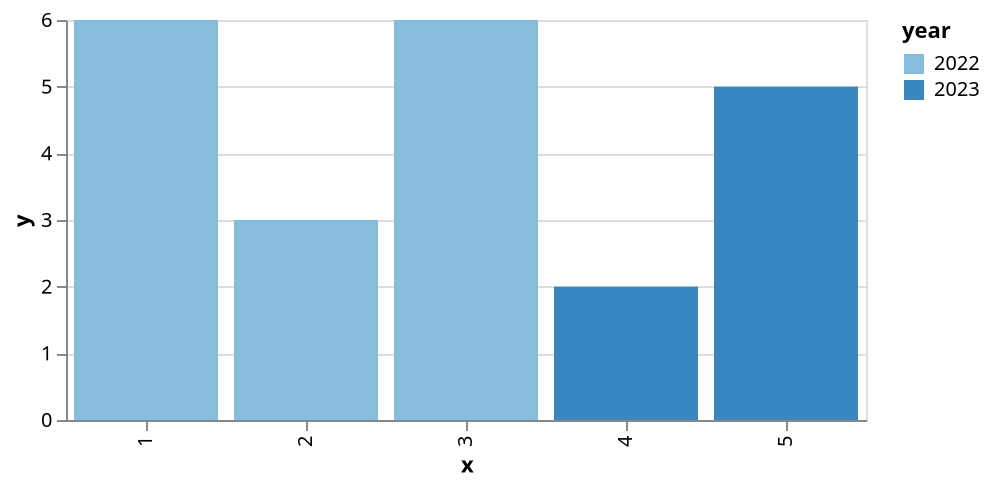 {
  "$schema": "https://vega.github.io/schema/vega/v5.json",
  "background": "white",
  "padding": 5,
  "width": 400,
  "height": 200,
  "style": "cell",
  "data": [
    {"name": "selector001_store"},
    {
      "name": "data-1e0ec9b5bf9f834d58d017acb362c04a",
      "values": [
        {"x": 1, "y": 6, "year": 2022},
        {"x": 2, "y": 3, "year": 2022},
        {"x": 3, "y": 6, "year": 2022},
        {"x": 4, "y": 2, "year": 2023},
        {"x": 5, "y": 5, "year": 2023}
      ]
    },
    {
      "name": "data_0",
      "source": "data-1e0ec9b5bf9f834d58d017acb362c04a",
      "transform": [
        {
          "type": "filter",
          "expr": "!(length(data(\"selector001_store\"))) || (vlSelectionTest(\"selector001_store\", datum))"
        },
        {
          "type": "stack",
          "groupby": ["x"],
          "field": "y",
          "sort": {"field": ["year"], "order": ["descending"]},
          "as": ["y_start", "y_end"],
          "offset": "zero"
        },
        {
          "type": "filter",
          "expr": "isValid(datum[\"y\"]) && isFinite(+datum[\"y\"])"
        }
      ]
    }
  ],
  "signals": [
    {
      "name": "unit",
      "value": {},
      "on": [
        {"events": "mousemove", "update": "isTuple(group()) ? group() : unit"}
      ]
    },
    {
      "name": "selector001_year",
      "value": null,
      "bind": {"input": "select", "options": [2022, 2023], "name": "Year"}
    },
    {
      "name": "selector001",
      "update": "vlSelectionResolve(\"selector001_store\", \"union\")"
    },
    {
      "name": "selector001_tuple",
      "update": "selector001_year !== null ? {fields: selector001_tuple_fields, values: [selector001_year]} : null"
    },
    {
      "name": "selector001_tuple_fields",
      "value": [{"type": "E", "field": "year"}]
    },
    {
      "name": "selector001_modify",
      "on": [
        {
          "events": {"signal": "selector001_tuple"},
          "update": "modify(\"selector001_store\", selector001_tuple, true)"
        }
      ]
    }
  ],
  "marks": [
    {
      "name": "marks",
      "type": "rect",
      "style": ["bar"],
      "interactive": true,
      "from": {"data": "data_0"},
      "encode": {
        "update": {
          "fill": {"scale": "color", "field": "year"},
          "ariaRoleDescription": {"value": "bar"},
          "description": {
            "signal": "\"year: \" + (isValid(datum[\"year\"]) ? datum[\"year\"] : \"\"+datum[\"year\"]) + \"; x: \" + (isValid(datum[\"x\"]) ? datum[\"x\"] : \"\"+datum[\"x\"]) + \"; y: \" + (format(datum[\"y\"], \"\"))"
          },
          "x": {"scale": "x", "field": "x"},
          "width": {"scale": "x", "band": 1},
          "y": {"scale": "y", "field": "y_end"},
          "y2": {"scale": "y", "field": "y_start"}
        }
      }
    }
  ],
  "scales": [
    {
      "name": "x",
      "type": "band",
      "domain": {"data": "data_0", "field": "x", "sort": true},
      "range": [0, {"signal": "width"}],
      "paddingInner": 0.1,
      "paddingOuter": 0.05
    },
    {
      "name": "y",
      "type": "linear",
      "domain": {"data": "data_0", "fields": ["y_start", "y_end"]},
      "range": [{"signal": "height"}, 0],
      "nice": true,
      "zero": true
    },
    {
      "name": "color",
      "type": "ordinal",
      "domain": {"data": "data_0", "field": "year", "sort": true},
      "range": "ordinal",
      "interpolate": "hcl"
    }
  ],
  "axes": [
    {
      "scale": "y",
      "orient": "left",
      "gridScale": "x",
      "grid": true,
      "tickCount": {"signal": "ceil(height/40)"},
      "domain": false,
      "labels": false,
      "aria": false,
      "maxExtent": 0,
      "minExtent": 0,
      "ticks": false,
      "zindex": 0
    },
    {
      "scale": "x",
      "orient": "bottom",
      "grid": false,
      "title": "x",
      "labelAlign": "right",
      "labelAngle": 270,
      "labelBaseline": "middle",
      "zindex": 0
    },
    {
      "scale": "y",
      "orient": "left",
      "grid": false,
      "title": "y",
      "labelOverlap": true,
      "tickCount": {"signal": "ceil(height/40)"},
      "zindex": 0
    }
  ],
  "legends": [{"fill": "color", "symbolType": "square", "title": "year"}]
}